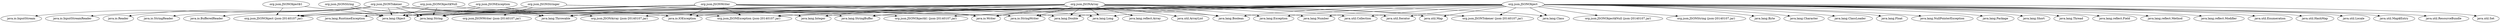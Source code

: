 digraph "json-20140107.jar" {
    // Path: C:\Users\CHENLU~1\AppData\Local\Temp\VIA\201808200848028274\cp\json-20140107.jar
   "org.json.JSONArray"                               -> "java.io.IOException";
   "org.json.JSONArray"                               -> "java.io.StringWriter";
   "org.json.JSONArray"                               -> "java.io.Writer";
   "org.json.JSONArray"                               -> "java.lang.Boolean";
   "org.json.JSONArray"                               -> "java.lang.Class";
   "org.json.JSONArray"                               -> "java.lang.Double";
   "org.json.JSONArray"                               -> "java.lang.Exception";
   "org.json.JSONArray"                               -> "java.lang.Integer";
   "org.json.JSONArray"                               -> "java.lang.Long";
   "org.json.JSONArray"                               -> "java.lang.Number";
   "org.json.JSONArray"                               -> "java.lang.Object";
   "org.json.JSONArray"                               -> "java.lang.String";
   "org.json.JSONArray"                               -> "java.lang.StringBuffer";
   "org.json.JSONArray"                               -> "java.lang.Throwable";
   "org.json.JSONArray"                               -> "java.lang.reflect.Array";
   "org.json.JSONArray"                               -> "java.util.ArrayList";
   "org.json.JSONArray"                               -> "java.util.Collection";
   "org.json.JSONArray"                               -> "java.util.Iterator";
   "org.json.JSONArray"                               -> "java.util.Map";
   "org.json.JSONArray"                               -> "org.json.JSONException (json-20140107.jar)";
   "org.json.JSONArray"                               -> "org.json.JSONObject (json-20140107.jar)";
   "org.json.JSONArray"                               -> "org.json.JSONTokener (json-20140107.jar)";
   "org.json.JSONException"                           -> "java.lang.RuntimeException";
   "org.json.JSONException"                           -> "java.lang.String";
   "org.json.JSONException"                           -> "java.lang.Throwable";
   "org.json.JSONObject"                              -> "java.io.IOException";
   "org.json.JSONObject"                              -> "java.io.StringWriter";
   "org.json.JSONObject"                              -> "java.io.Writer";
   "org.json.JSONObject"                              -> "java.lang.Boolean";
   "org.json.JSONObject"                              -> "java.lang.Byte";
   "org.json.JSONObject"                              -> "java.lang.Character";
   "org.json.JSONObject"                              -> "java.lang.Class";
   "org.json.JSONObject"                              -> "java.lang.ClassLoader";
   "org.json.JSONObject"                              -> "java.lang.Double";
   "org.json.JSONObject"                              -> "java.lang.Exception";
   "org.json.JSONObject"                              -> "java.lang.Float";
   "org.json.JSONObject"                              -> "java.lang.Integer";
   "org.json.JSONObject"                              -> "java.lang.Long";
   "org.json.JSONObject"                              -> "java.lang.NullPointerException";
   "org.json.JSONObject"                              -> "java.lang.Number";
   "org.json.JSONObject"                              -> "java.lang.Object";
   "org.json.JSONObject"                              -> "java.lang.Package";
   "org.json.JSONObject"                              -> "java.lang.Short";
   "org.json.JSONObject"                              -> "java.lang.String";
   "org.json.JSONObject"                              -> "java.lang.StringBuffer";
   "org.json.JSONObject"                              -> "java.lang.Thread";
   "org.json.JSONObject"                              -> "java.lang.Throwable";
   "org.json.JSONObject"                              -> "java.lang.reflect.Field";
   "org.json.JSONObject"                              -> "java.lang.reflect.Method";
   "org.json.JSONObject"                              -> "java.lang.reflect.Modifier";
   "org.json.JSONObject"                              -> "java.util.Collection";
   "org.json.JSONObject"                              -> "java.util.Enumeration";
   "org.json.JSONObject"                              -> "java.util.HashMap";
   "org.json.JSONObject"                              -> "java.util.Iterator";
   "org.json.JSONObject"                              -> "java.util.Locale";
   "org.json.JSONObject"                              -> "java.util.Map";
   "org.json.JSONObject"                              -> "java.util.Map$Entry";
   "org.json.JSONObject"                              -> "java.util.ResourceBundle";
   "org.json.JSONObject"                              -> "java.util.Set";
   "org.json.JSONObject"                              -> "org.json.JSONArray (json-20140107.jar)";
   "org.json.JSONObject"                              -> "org.json.JSONException (json-20140107.jar)";
   "org.json.JSONObject"                              -> "org.json.JSONObject$1 (json-20140107.jar)";
   "org.json.JSONObject"                              -> "org.json.JSONObject$Null (json-20140107.jar)";
   "org.json.JSONObject"                              -> "org.json.JSONString (json-20140107.jar)";
   "org.json.JSONObject"                              -> "org.json.JSONTokener (json-20140107.jar)";
   "org.json.JSONObject$1"                            -> "java.lang.Object";
   "org.json.JSONObject$1"                            -> "org.json.JSONObject (json-20140107.jar)";
   "org.json.JSONObject$Null"                         -> "java.lang.Object";
   "org.json.JSONObject$Null"                         -> "java.lang.String";
   "org.json.JSONObject$Null"                         -> "org.json.JSONObject (json-20140107.jar)";
   "org.json.JSONObject$Null"                         -> "org.json.JSONObject$1 (json-20140107.jar)";
   "org.json.JSONString"                              -> "java.lang.Object";
   "org.json.JSONString"                              -> "java.lang.String";
   "org.json.JSONStringer"                            -> "java.io.StringWriter";
   "org.json.JSONStringer"                            -> "java.io.Writer";
   "org.json.JSONStringer"                            -> "java.lang.Object";
   "org.json.JSONStringer"                            -> "java.lang.String";
   "org.json.JSONStringer"                            -> "org.json.JSONWriter (json-20140107.jar)";
   "org.json.JSONTokener"                             -> "java.io.BufferedReader";
   "org.json.JSONTokener"                             -> "java.io.IOException";
   "org.json.JSONTokener"                             -> "java.io.InputStream";
   "org.json.JSONTokener"                             -> "java.io.InputStreamReader";
   "org.json.JSONTokener"                             -> "java.io.Reader";
   "org.json.JSONTokener"                             -> "java.io.StringReader";
   "org.json.JSONTokener"                             -> "java.lang.Integer";
   "org.json.JSONTokener"                             -> "java.lang.Object";
   "org.json.JSONTokener"                             -> "java.lang.String";
   "org.json.JSONTokener"                             -> "java.lang.StringBuffer";
   "org.json.JSONTokener"                             -> "java.lang.Throwable";
   "org.json.JSONTokener"                             -> "org.json.JSONArray (json-20140107.jar)";
   "org.json.JSONTokener"                             -> "org.json.JSONException (json-20140107.jar)";
   "org.json.JSONTokener"                             -> "org.json.JSONObject (json-20140107.jar)";
   "org.json.JSONWriter"                              -> "java.io.IOException";
   "org.json.JSONWriter"                              -> "java.io.Writer";
   "org.json.JSONWriter"                              -> "java.lang.Boolean";
   "org.json.JSONWriter"                              -> "java.lang.Double";
   "org.json.JSONWriter"                              -> "java.lang.Long";
   "org.json.JSONWriter"                              -> "java.lang.Object";
   "org.json.JSONWriter"                              -> "java.lang.String";
   "org.json.JSONWriter"                              -> "java.lang.Throwable";
   "org.json.JSONWriter"                              -> "org.json.JSONException (json-20140107.jar)";
   "org.json.JSONWriter"                              -> "org.json.JSONObject (json-20140107.jar)";
}
